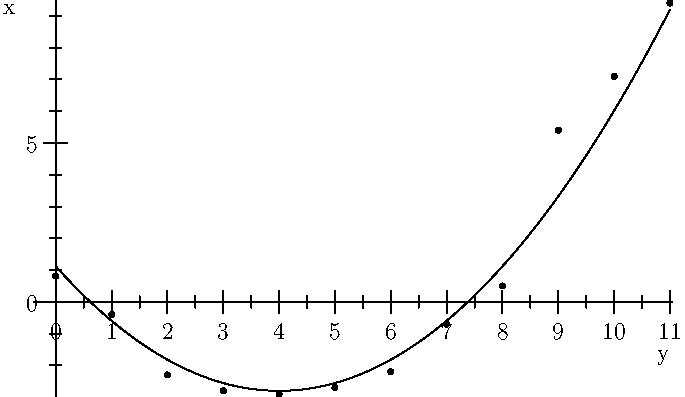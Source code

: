 import graph;
size(12cm,7cm,IgnoreAspect);
yaxis("x",Ticks());
xaxis("y",Ticks());
dot((0,0.81));
dot((1,-0.4));
dot((2,-2.3));
dot((3,-2.8));
dot((4,-2.9));
dot((5,-2.7));
dot((6,-2.2));
dot((7,-0.7));
dot((8,0.5));
dot((9,5.4));
dot((10,7.1));
dot((11,9.4));
real f(real x) {return ((x-4)^2)*(12)/49-2.8;}
draw(graph(f,0,11));
